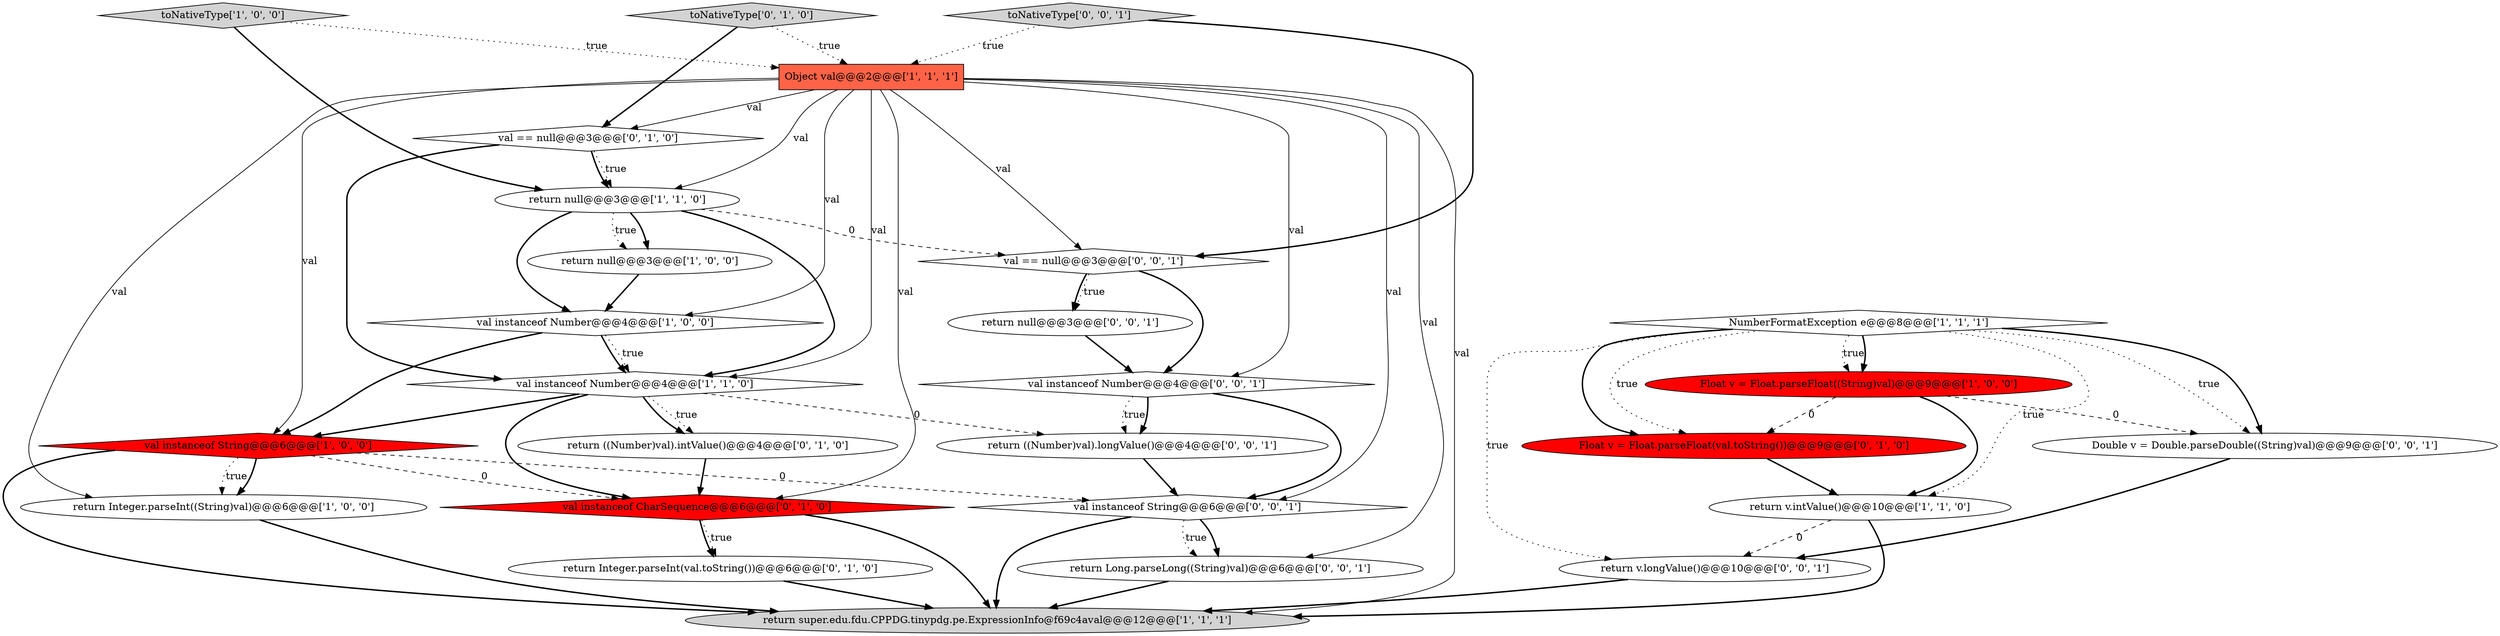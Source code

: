 digraph {
17 [style = filled, label = "Float v = Float.parseFloat(val.toString())@@@9@@@['0', '1', '0']", fillcolor = red, shape = ellipse image = "AAA1AAABBB2BBB"];
2 [style = filled, label = "Object val@@@2@@@['1', '1', '1']", fillcolor = tomato, shape = box image = "AAA0AAABBB1BBB"];
13 [style = filled, label = "return Integer.parseInt(val.toString())@@@6@@@['0', '1', '0']", fillcolor = white, shape = ellipse image = "AAA0AAABBB2BBB"];
16 [style = filled, label = "val instanceof CharSequence@@@6@@@['0', '1', '0']", fillcolor = red, shape = diamond image = "AAA1AAABBB2BBB"];
26 [style = filled, label = "return v.longValue()@@@10@@@['0', '0', '1']", fillcolor = white, shape = ellipse image = "AAA0AAABBB3BBB"];
15 [style = filled, label = "val == null@@@3@@@['0', '1', '0']", fillcolor = white, shape = diamond image = "AAA0AAABBB2BBB"];
8 [style = filled, label = "val instanceof String@@@6@@@['1', '0', '0']", fillcolor = red, shape = diamond image = "AAA1AAABBB1BBB"];
1 [style = filled, label = "val instanceof Number@@@4@@@['1', '0', '0']", fillcolor = white, shape = diamond image = "AAA0AAABBB1BBB"];
3 [style = filled, label = "return null@@@3@@@['1', '1', '0']", fillcolor = white, shape = ellipse image = "AAA0AAABBB1BBB"];
25 [style = filled, label = "Double v = Double.parseDouble((String)val)@@@9@@@['0', '0', '1']", fillcolor = white, shape = ellipse image = "AAA0AAABBB3BBB"];
4 [style = filled, label = "return Integer.parseInt((String)val)@@@6@@@['1', '0', '0']", fillcolor = white, shape = ellipse image = "AAA0AAABBB1BBB"];
14 [style = filled, label = "toNativeType['0', '1', '0']", fillcolor = lightgray, shape = diamond image = "AAA0AAABBB2BBB"];
7 [style = filled, label = "NumberFormatException e@@@8@@@['1', '1', '1']", fillcolor = white, shape = diamond image = "AAA0AAABBB1BBB"];
22 [style = filled, label = "toNativeType['0', '0', '1']", fillcolor = lightgray, shape = diamond image = "AAA0AAABBB3BBB"];
21 [style = filled, label = "return ((Number)val).longValue()@@@4@@@['0', '0', '1']", fillcolor = white, shape = ellipse image = "AAA0AAABBB3BBB"];
5 [style = filled, label = "return v.intValue()@@@10@@@['1', '1', '0']", fillcolor = white, shape = ellipse image = "AAA0AAABBB1BBB"];
0 [style = filled, label = "return null@@@3@@@['1', '0', '0']", fillcolor = white, shape = ellipse image = "AAA0AAABBB1BBB"];
11 [style = filled, label = "return super.edu.fdu.CPPDG.tinypdg.pe.ExpressionInfo@f69c4aval@@@12@@@['1', '1', '1']", fillcolor = lightgray, shape = ellipse image = "AAA0AAABBB1BBB"];
10 [style = filled, label = "toNativeType['1', '0', '0']", fillcolor = lightgray, shape = diamond image = "AAA0AAABBB1BBB"];
12 [style = filled, label = "return ((Number)val).intValue()@@@4@@@['0', '1', '0']", fillcolor = white, shape = ellipse image = "AAA0AAABBB2BBB"];
19 [style = filled, label = "val instanceof Number@@@4@@@['0', '0', '1']", fillcolor = white, shape = diamond image = "AAA0AAABBB3BBB"];
20 [style = filled, label = "return Long.parseLong((String)val)@@@6@@@['0', '0', '1']", fillcolor = white, shape = ellipse image = "AAA0AAABBB3BBB"];
6 [style = filled, label = "val instanceof Number@@@4@@@['1', '1', '0']", fillcolor = white, shape = diamond image = "AAA0AAABBB1BBB"];
23 [style = filled, label = "val == null@@@3@@@['0', '0', '1']", fillcolor = white, shape = diamond image = "AAA0AAABBB3BBB"];
9 [style = filled, label = "Float v = Float.parseFloat((String)val)@@@9@@@['1', '0', '0']", fillcolor = red, shape = ellipse image = "AAA1AAABBB1BBB"];
24 [style = filled, label = "val instanceof String@@@6@@@['0', '0', '1']", fillcolor = white, shape = diamond image = "AAA0AAABBB3BBB"];
18 [style = filled, label = "return null@@@3@@@['0', '0', '1']", fillcolor = white, shape = ellipse image = "AAA0AAABBB3BBB"];
6->21 [style = dashed, label="0"];
14->2 [style = dotted, label="true"];
17->5 [style = bold, label=""];
16->13 [style = bold, label=""];
8->16 [style = dashed, label="0"];
1->8 [style = bold, label=""];
16->11 [style = bold, label=""];
7->17 [style = bold, label=""];
3->1 [style = bold, label=""];
16->13 [style = dotted, label="true"];
5->26 [style = dashed, label="0"];
2->4 [style = solid, label="val"];
18->19 [style = bold, label=""];
2->8 [style = solid, label="val"];
7->26 [style = dotted, label="true"];
10->3 [style = bold, label=""];
3->6 [style = bold, label=""];
2->11 [style = solid, label="val"];
2->6 [style = solid, label="val"];
19->21 [style = dotted, label="true"];
15->6 [style = bold, label=""];
12->16 [style = bold, label=""];
7->9 [style = dotted, label="true"];
21->24 [style = bold, label=""];
8->24 [style = dashed, label="0"];
15->3 [style = bold, label=""];
13->11 [style = bold, label=""];
22->23 [style = bold, label=""];
8->4 [style = dotted, label="true"];
26->11 [style = bold, label=""];
3->0 [style = bold, label=""];
22->2 [style = dotted, label="true"];
7->5 [style = dotted, label="true"];
2->24 [style = solid, label="val"];
19->24 [style = bold, label=""];
15->3 [style = dotted, label="true"];
7->9 [style = bold, label=""];
24->20 [style = bold, label=""];
3->23 [style = dashed, label="0"];
1->6 [style = bold, label=""];
2->15 [style = solid, label="val"];
2->23 [style = solid, label="val"];
23->18 [style = dotted, label="true"];
10->2 [style = dotted, label="true"];
6->16 [style = bold, label=""];
24->11 [style = bold, label=""];
0->1 [style = bold, label=""];
23->19 [style = bold, label=""];
24->20 [style = dotted, label="true"];
9->17 [style = dashed, label="0"];
6->8 [style = bold, label=""];
25->26 [style = bold, label=""];
9->25 [style = dashed, label="0"];
3->0 [style = dotted, label="true"];
7->25 [style = dotted, label="true"];
2->1 [style = solid, label="val"];
9->5 [style = bold, label=""];
1->6 [style = dotted, label="true"];
14->15 [style = bold, label=""];
5->11 [style = bold, label=""];
19->21 [style = bold, label=""];
6->12 [style = dotted, label="true"];
7->25 [style = bold, label=""];
8->4 [style = bold, label=""];
4->11 [style = bold, label=""];
7->17 [style = dotted, label="true"];
8->11 [style = bold, label=""];
2->3 [style = solid, label="val"];
23->18 [style = bold, label=""];
2->19 [style = solid, label="val"];
2->20 [style = solid, label="val"];
2->16 [style = solid, label="val"];
20->11 [style = bold, label=""];
6->12 [style = bold, label=""];
}
